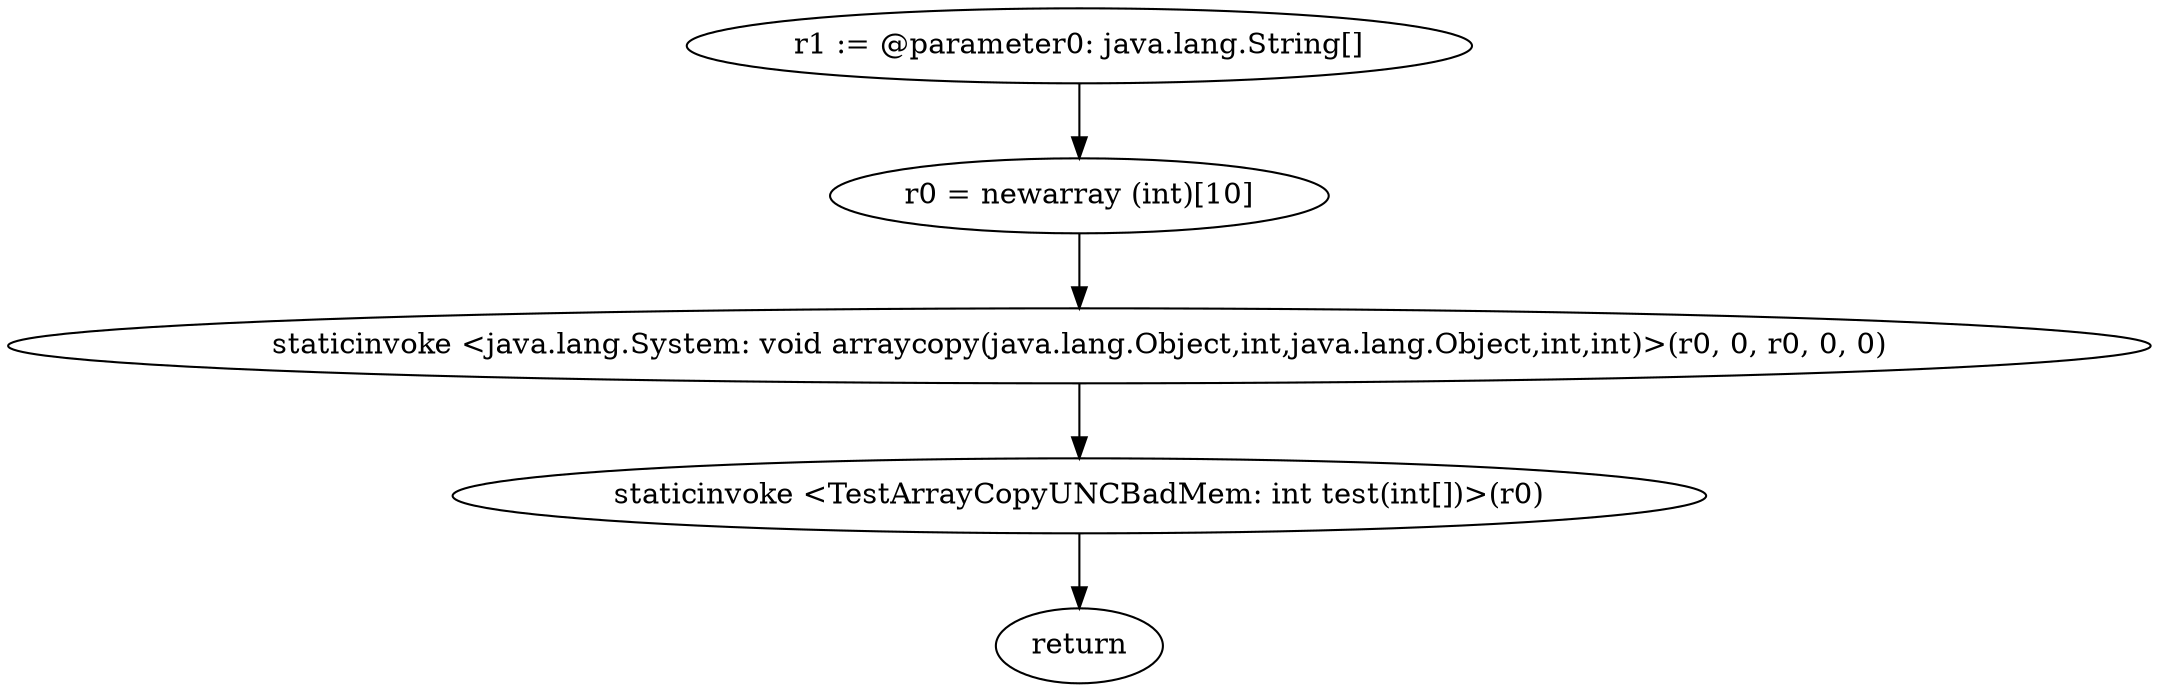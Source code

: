 digraph "unitGraph" {
    "r1 := @parameter0: java.lang.String[]"
    "r0 = newarray (int)[10]"
    "staticinvoke <java.lang.System: void arraycopy(java.lang.Object,int,java.lang.Object,int,int)>(r0, 0, r0, 0, 0)"
    "staticinvoke <TestArrayCopyUNCBadMem: int test(int[])>(r0)"
    "return"
    "r1 := @parameter0: java.lang.String[]"->"r0 = newarray (int)[10]";
    "r0 = newarray (int)[10]"->"staticinvoke <java.lang.System: void arraycopy(java.lang.Object,int,java.lang.Object,int,int)>(r0, 0, r0, 0, 0)";
    "staticinvoke <java.lang.System: void arraycopy(java.lang.Object,int,java.lang.Object,int,int)>(r0, 0, r0, 0, 0)"->"staticinvoke <TestArrayCopyUNCBadMem: int test(int[])>(r0)";
    "staticinvoke <TestArrayCopyUNCBadMem: int test(int[])>(r0)"->"return";
}
